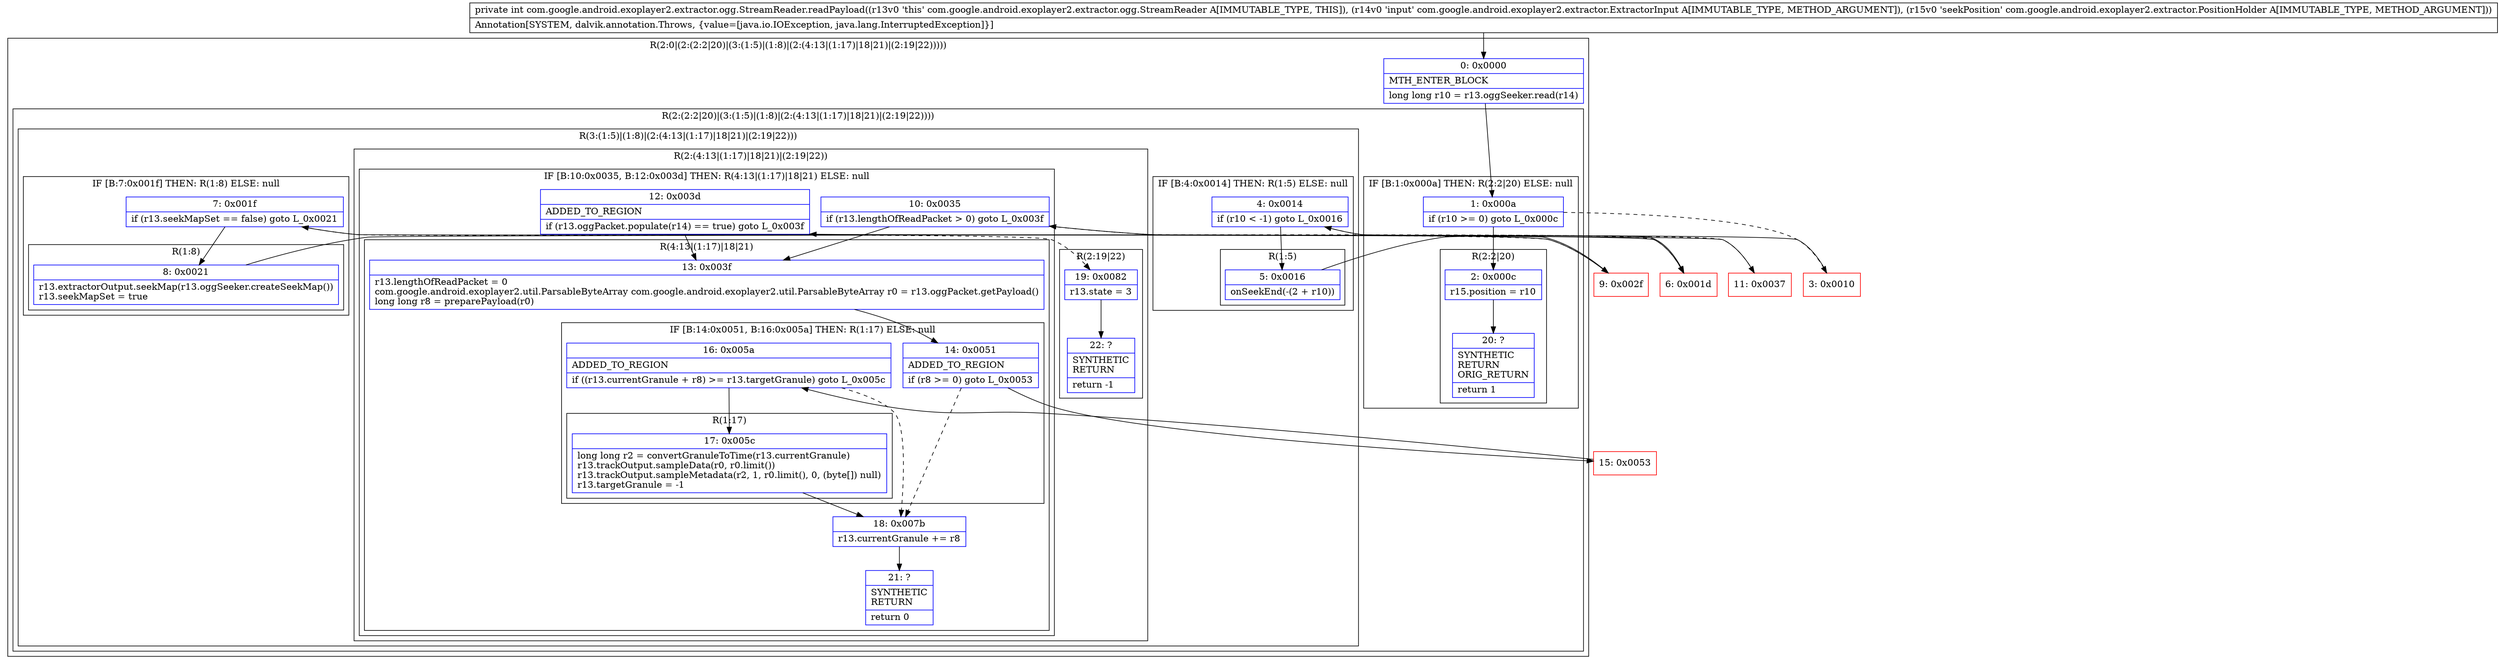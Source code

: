 digraph "CFG forcom.google.android.exoplayer2.extractor.ogg.StreamReader.readPayload(Lcom\/google\/android\/exoplayer2\/extractor\/ExtractorInput;Lcom\/google\/android\/exoplayer2\/extractor\/PositionHolder;)I" {
subgraph cluster_Region_556352271 {
label = "R(2:0|(2:(2:2|20)|(3:(1:5)|(1:8)|(2:(4:13|(1:17)|18|21)|(2:19|22)))))";
node [shape=record,color=blue];
Node_0 [shape=record,label="{0\:\ 0x0000|MTH_ENTER_BLOCK\l|long long r10 = r13.oggSeeker.read(r14)\l}"];
subgraph cluster_Region_1465148111 {
label = "R(2:(2:2|20)|(3:(1:5)|(1:8)|(2:(4:13|(1:17)|18|21)|(2:19|22))))";
node [shape=record,color=blue];
subgraph cluster_IfRegion_737928219 {
label = "IF [B:1:0x000a] THEN: R(2:2|20) ELSE: null";
node [shape=record,color=blue];
Node_1 [shape=record,label="{1\:\ 0x000a|if (r10 \>= 0) goto L_0x000c\l}"];
subgraph cluster_Region_434466154 {
label = "R(2:2|20)";
node [shape=record,color=blue];
Node_2 [shape=record,label="{2\:\ 0x000c|r15.position = r10\l}"];
Node_20 [shape=record,label="{20\:\ ?|SYNTHETIC\lRETURN\lORIG_RETURN\l|return 1\l}"];
}
}
subgraph cluster_Region_1161669999 {
label = "R(3:(1:5)|(1:8)|(2:(4:13|(1:17)|18|21)|(2:19|22)))";
node [shape=record,color=blue];
subgraph cluster_IfRegion_777067187 {
label = "IF [B:4:0x0014] THEN: R(1:5) ELSE: null";
node [shape=record,color=blue];
Node_4 [shape=record,label="{4\:\ 0x0014|if (r10 \< \-1) goto L_0x0016\l}"];
subgraph cluster_Region_1166738765 {
label = "R(1:5)";
node [shape=record,color=blue];
Node_5 [shape=record,label="{5\:\ 0x0016|onSeekEnd(\-(2 + r10))\l}"];
}
}
subgraph cluster_IfRegion_1818142871 {
label = "IF [B:7:0x001f] THEN: R(1:8) ELSE: null";
node [shape=record,color=blue];
Node_7 [shape=record,label="{7\:\ 0x001f|if (r13.seekMapSet == false) goto L_0x0021\l}"];
subgraph cluster_Region_1453594248 {
label = "R(1:8)";
node [shape=record,color=blue];
Node_8 [shape=record,label="{8\:\ 0x0021|r13.extractorOutput.seekMap(r13.oggSeeker.createSeekMap())\lr13.seekMapSet = true\l}"];
}
}
subgraph cluster_Region_580011145 {
label = "R(2:(4:13|(1:17)|18|21)|(2:19|22))";
node [shape=record,color=blue];
subgraph cluster_IfRegion_174900065 {
label = "IF [B:10:0x0035, B:12:0x003d] THEN: R(4:13|(1:17)|18|21) ELSE: null";
node [shape=record,color=blue];
Node_10 [shape=record,label="{10\:\ 0x0035|if (r13.lengthOfReadPacket \> 0) goto L_0x003f\l}"];
Node_12 [shape=record,label="{12\:\ 0x003d|ADDED_TO_REGION\l|if (r13.oggPacket.populate(r14) == true) goto L_0x003f\l}"];
subgraph cluster_Region_832891611 {
label = "R(4:13|(1:17)|18|21)";
node [shape=record,color=blue];
Node_13 [shape=record,label="{13\:\ 0x003f|r13.lengthOfReadPacket = 0\lcom.google.android.exoplayer2.util.ParsableByteArray com.google.android.exoplayer2.util.ParsableByteArray r0 = r13.oggPacket.getPayload()\llong long r8 = preparePayload(r0)\l}"];
subgraph cluster_IfRegion_632969706 {
label = "IF [B:14:0x0051, B:16:0x005a] THEN: R(1:17) ELSE: null";
node [shape=record,color=blue];
Node_14 [shape=record,label="{14\:\ 0x0051|ADDED_TO_REGION\l|if (r8 \>= 0) goto L_0x0053\l}"];
Node_16 [shape=record,label="{16\:\ 0x005a|ADDED_TO_REGION\l|if ((r13.currentGranule + r8) \>= r13.targetGranule) goto L_0x005c\l}"];
subgraph cluster_Region_51924920 {
label = "R(1:17)";
node [shape=record,color=blue];
Node_17 [shape=record,label="{17\:\ 0x005c|long long r2 = convertGranuleToTime(r13.currentGranule)\lr13.trackOutput.sampleData(r0, r0.limit())\lr13.trackOutput.sampleMetadata(r2, 1, r0.limit(), 0, (byte[]) null)\lr13.targetGranule = \-1\l}"];
}
}
Node_18 [shape=record,label="{18\:\ 0x007b|r13.currentGranule += r8\l}"];
Node_21 [shape=record,label="{21\:\ ?|SYNTHETIC\lRETURN\l|return 0\l}"];
}
}
subgraph cluster_Region_334485675 {
label = "R(2:19|22)";
node [shape=record,color=blue];
Node_19 [shape=record,label="{19\:\ 0x0082|r13.state = 3\l}"];
Node_22 [shape=record,label="{22\:\ ?|SYNTHETIC\lRETURN\l|return \-1\l}"];
}
}
}
}
}
Node_3 [shape=record,color=red,label="{3\:\ 0x0010}"];
Node_6 [shape=record,color=red,label="{6\:\ 0x001d}"];
Node_9 [shape=record,color=red,label="{9\:\ 0x002f}"];
Node_11 [shape=record,color=red,label="{11\:\ 0x0037}"];
Node_15 [shape=record,color=red,label="{15\:\ 0x0053}"];
MethodNode[shape=record,label="{private int com.google.android.exoplayer2.extractor.ogg.StreamReader.readPayload((r13v0 'this' com.google.android.exoplayer2.extractor.ogg.StreamReader A[IMMUTABLE_TYPE, THIS]), (r14v0 'input' com.google.android.exoplayer2.extractor.ExtractorInput A[IMMUTABLE_TYPE, METHOD_ARGUMENT]), (r15v0 'seekPosition' com.google.android.exoplayer2.extractor.PositionHolder A[IMMUTABLE_TYPE, METHOD_ARGUMENT]))  | Annotation[SYSTEM, dalvik.annotation.Throws, \{value=[java.io.IOException, java.lang.InterruptedException]\}]\l}"];
MethodNode -> Node_0;
Node_0 -> Node_1;
Node_1 -> Node_2;
Node_1 -> Node_3[style=dashed];
Node_2 -> Node_20;
Node_4 -> Node_5;
Node_4 -> Node_6[style=dashed];
Node_5 -> Node_6;
Node_7 -> Node_8;
Node_7 -> Node_9[style=dashed];
Node_8 -> Node_9;
Node_10 -> Node_11[style=dashed];
Node_10 -> Node_13;
Node_12 -> Node_13;
Node_12 -> Node_19[style=dashed];
Node_13 -> Node_14;
Node_14 -> Node_15;
Node_14 -> Node_18[style=dashed];
Node_16 -> Node_17;
Node_16 -> Node_18[style=dashed];
Node_17 -> Node_18;
Node_18 -> Node_21;
Node_19 -> Node_22;
Node_3 -> Node_4;
Node_6 -> Node_7;
Node_9 -> Node_10;
Node_11 -> Node_12;
Node_15 -> Node_16;
}

